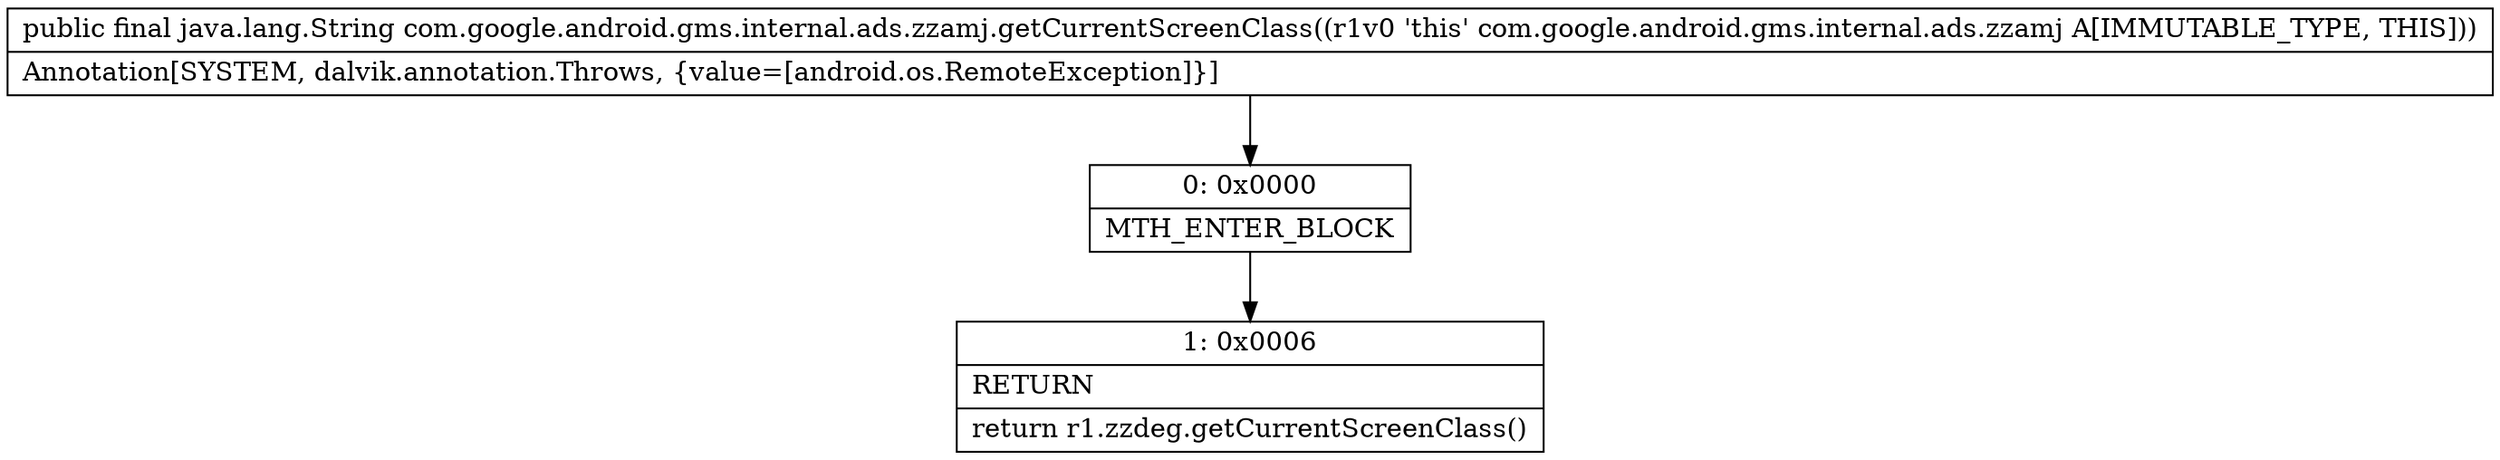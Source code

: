 digraph "CFG forcom.google.android.gms.internal.ads.zzamj.getCurrentScreenClass()Ljava\/lang\/String;" {
Node_0 [shape=record,label="{0\:\ 0x0000|MTH_ENTER_BLOCK\l}"];
Node_1 [shape=record,label="{1\:\ 0x0006|RETURN\l|return r1.zzdeg.getCurrentScreenClass()\l}"];
MethodNode[shape=record,label="{public final java.lang.String com.google.android.gms.internal.ads.zzamj.getCurrentScreenClass((r1v0 'this' com.google.android.gms.internal.ads.zzamj A[IMMUTABLE_TYPE, THIS]))  | Annotation[SYSTEM, dalvik.annotation.Throws, \{value=[android.os.RemoteException]\}]\l}"];
MethodNode -> Node_0;
Node_0 -> Node_1;
}

